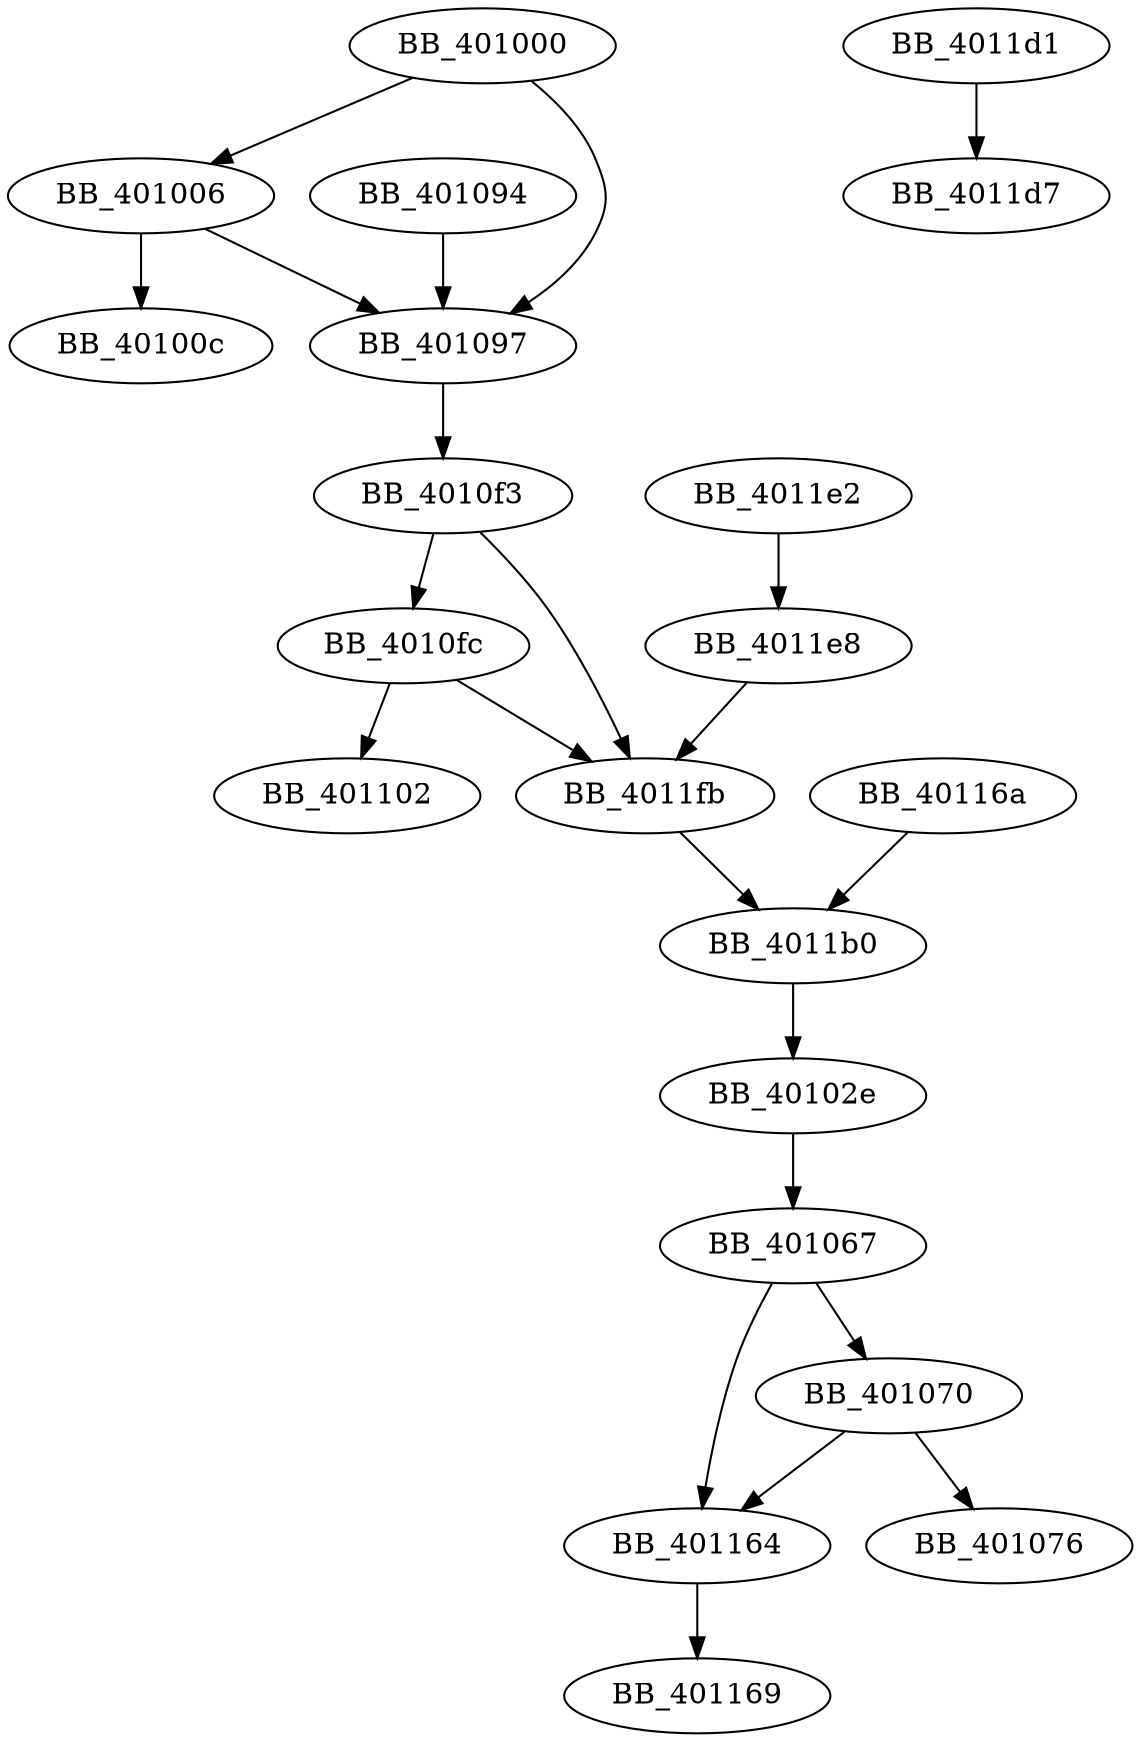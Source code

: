 DiGraph sub_401000{
BB_401000->BB_401006
BB_401000->BB_401097
BB_401006->BB_40100c
BB_401006->BB_401097
BB_40102e->BB_401067
BB_401067->BB_401070
BB_401067->BB_401164
BB_401070->BB_401076
BB_401070->BB_401164
BB_401094->BB_401097
BB_401097->BB_4010f3
BB_4010f3->BB_4010fc
BB_4010f3->BB_4011fb
BB_4010fc->BB_401102
BB_4010fc->BB_4011fb
BB_401164->BB_401169
BB_40116a->BB_4011b0
BB_4011b0->BB_40102e
BB_4011d1->BB_4011d7
BB_4011e2->BB_4011e8
BB_4011e8->BB_4011fb
BB_4011fb->BB_4011b0
}
